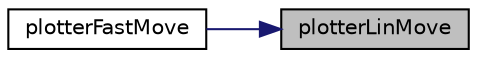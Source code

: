 digraph "plotterLinMove"
{
 // LATEX_PDF_SIZE
  edge [fontname="Helvetica",fontsize="10",labelfontname="Helvetica",labelfontsize="10"];
  node [fontname="Helvetica",fontsize="10",shape=record];
  rankdir="RL";
  Node1 [label="plotterLinMove",height=0.2,width=0.4,color="black", fillcolor="grey75", style="filled", fontcolor="black",tooltip="Moves the plotter with the specified feed rate."];
  Node1 -> Node2 [dir="back",color="midnightblue",fontsize="10",style="solid",fontname="Helvetica"];
  Node2 [label="plotterFastMove",height=0.2,width=0.4,color="black", fillcolor="white", style="filled",URL="$plotter_8c.html#a6682f5bfb9ca345d8279d4542541e439",tooltip="Move to positon as fast as max feedrate allows."];
}
